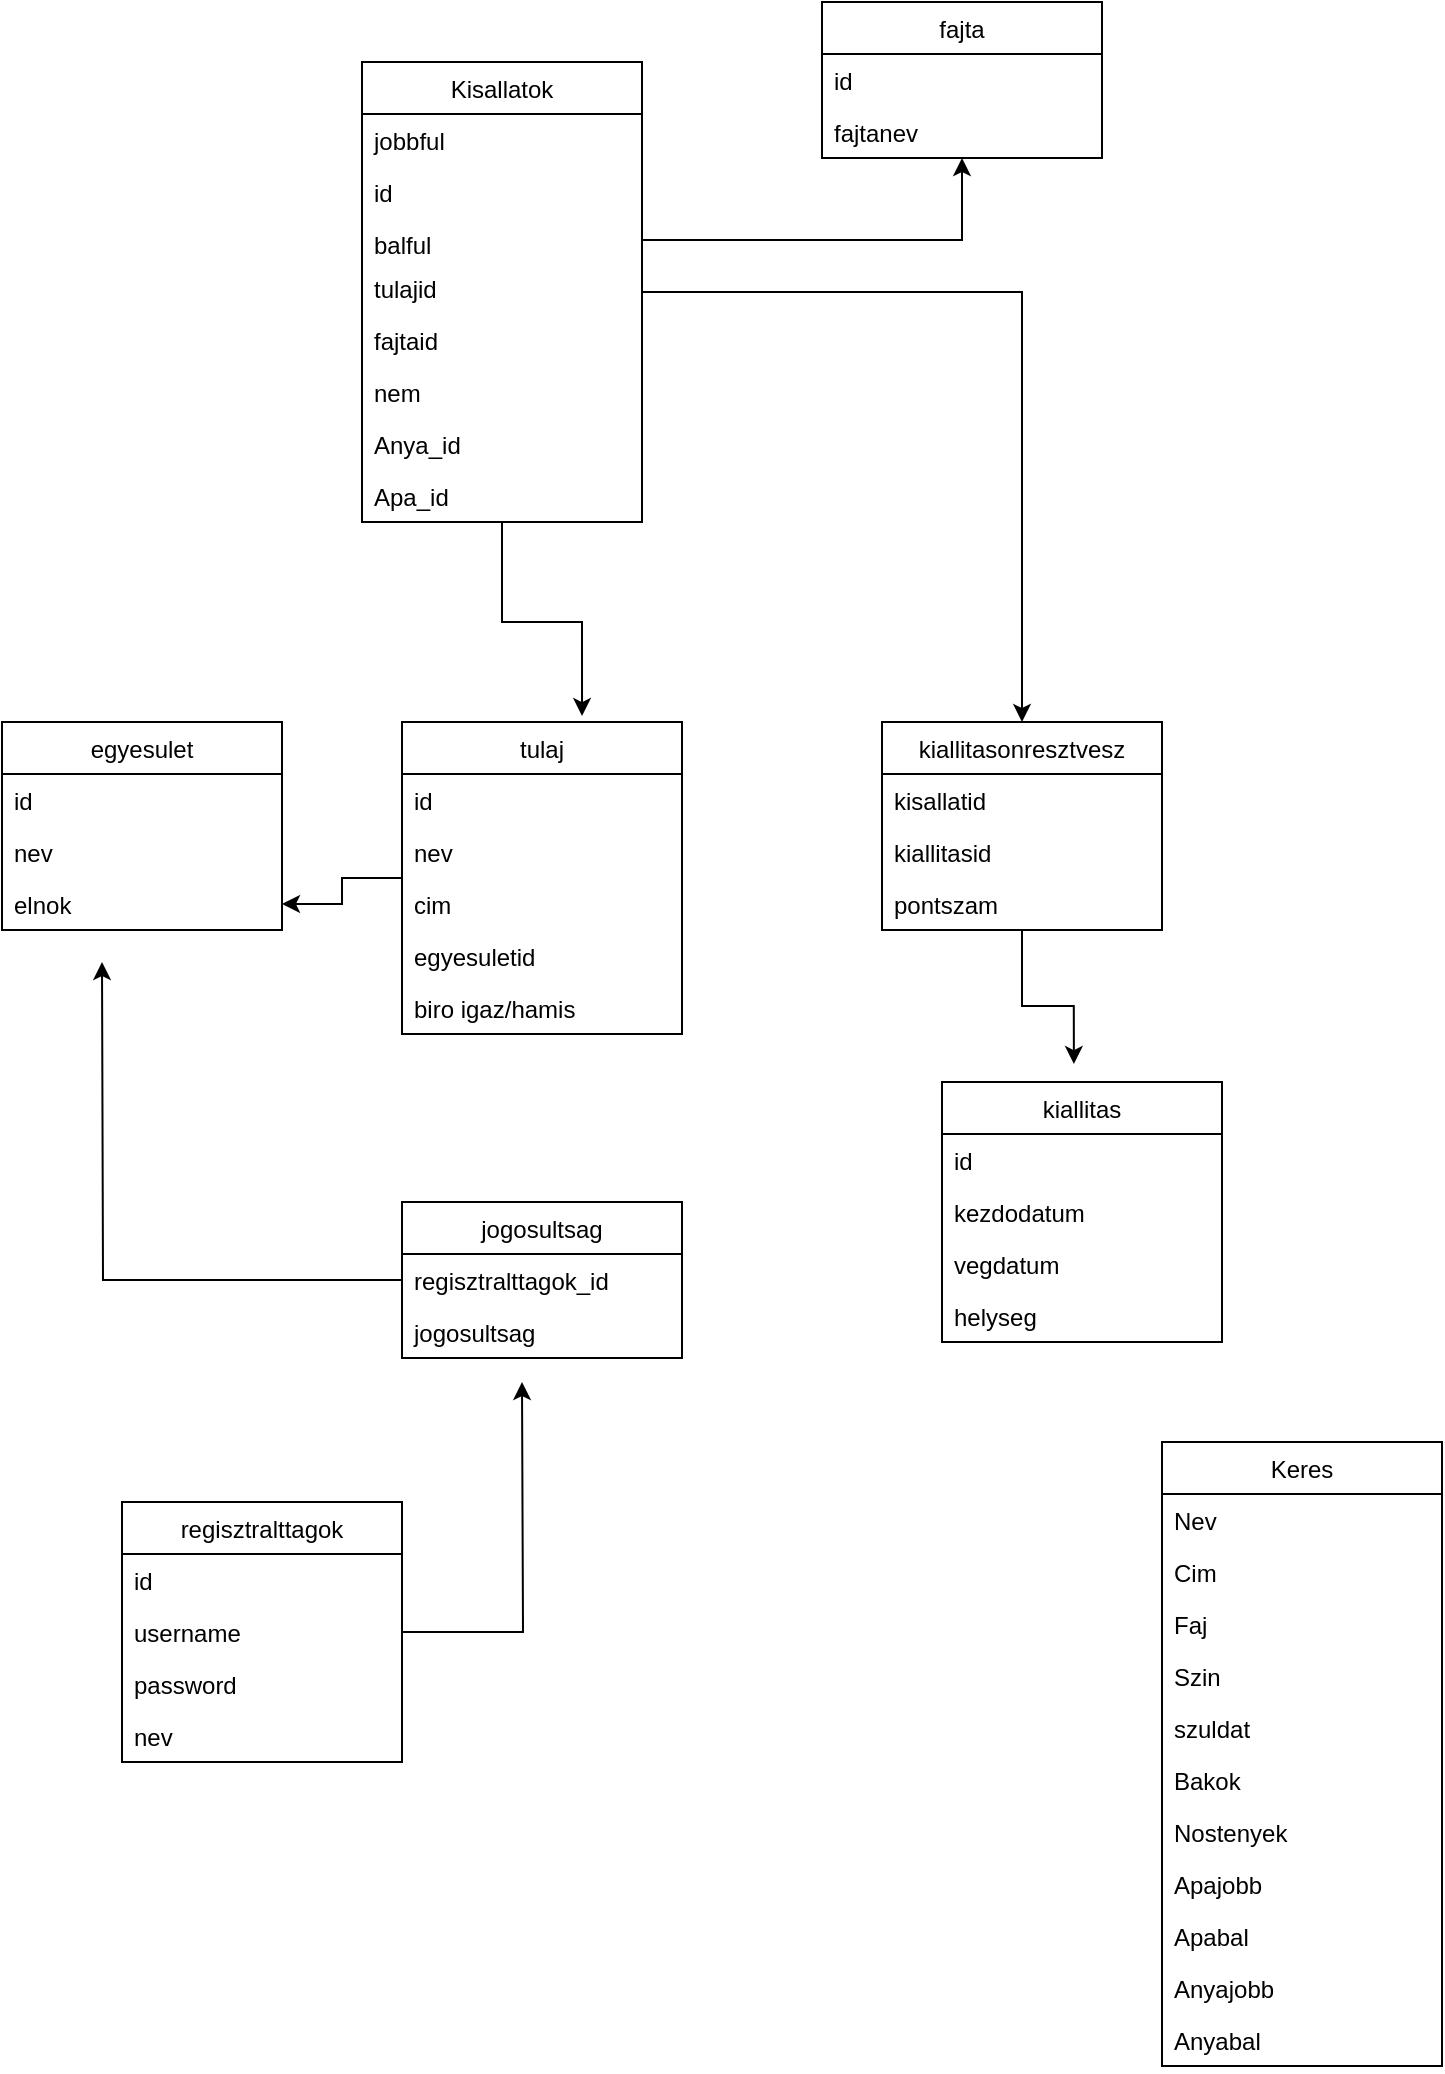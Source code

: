 <mxfile version="13.4.9" type="device"><diagram id="C5RBs43oDa-KdzZeNtuy" name="Page-1"><mxGraphModel dx="1304" dy="579" grid="1" gridSize="10" guides="1" tooltips="1" connect="1" arrows="1" fold="1" page="1" pageScale="1" pageWidth="827" pageHeight="1169" math="0" shadow="0"><root><mxCell id="WIyWlLk6GJQsqaUBKTNV-0"/><mxCell id="WIyWlLk6GJQsqaUBKTNV-1" parent="WIyWlLk6GJQsqaUBKTNV-0"/><mxCell id="KMcaSFozPxrn9E4m-PqI-54" style="edgeStyle=orthogonalEdgeStyle;rounded=0;orthogonalLoop=1;jettySize=auto;html=1;entryX=0.643;entryY=-0.019;entryDx=0;entryDy=0;entryPerimeter=0;" parent="WIyWlLk6GJQsqaUBKTNV-1" source="KMcaSFozPxrn9E4m-PqI-0" target="KMcaSFozPxrn9E4m-PqI-13" edge="1"><mxGeometry relative="1" as="geometry"/></mxCell><mxCell id="KMcaSFozPxrn9E4m-PqI-56" style="edgeStyle=orthogonalEdgeStyle;rounded=0;orthogonalLoop=1;jettySize=auto;html=1;entryX=0.5;entryY=0;entryDx=0;entryDy=0;" parent="WIyWlLk6GJQsqaUBKTNV-1" source="KMcaSFozPxrn9E4m-PqI-0" target="KMcaSFozPxrn9E4m-PqI-25" edge="1"><mxGeometry relative="1" as="geometry"/></mxCell><mxCell id="KMcaSFozPxrn9E4m-PqI-64" style="edgeStyle=orthogonalEdgeStyle;rounded=0;orthogonalLoop=1;jettySize=auto;html=1;entryX=0.471;entryY=-0.069;entryDx=0;entryDy=0;entryPerimeter=0;" parent="WIyWlLk6GJQsqaUBKTNV-1" source="KMcaSFozPxrn9E4m-PqI-25" target="KMcaSFozPxrn9E4m-PqI-20" edge="1"><mxGeometry relative="1" as="geometry"/></mxCell><mxCell id="KMcaSFozPxrn9E4m-PqI-25" value="kiallitasonresztvesz" style="swimlane;fontStyle=0;childLayout=stackLayout;horizontal=1;startSize=26;fillColor=none;horizontalStack=0;resizeParent=1;resizeParentMax=0;resizeLast=0;collapsible=1;marginBottom=0;" parent="WIyWlLk6GJQsqaUBKTNV-1" vertex="1"><mxGeometry x="480" y="380" width="140" height="104" as="geometry"/></mxCell><mxCell id="KMcaSFozPxrn9E4m-PqI-26" value="kisallatid" style="text;strokeColor=none;fillColor=none;align=left;verticalAlign=top;spacingLeft=4;spacingRight=4;overflow=hidden;rotatable=0;points=[[0,0.5],[1,0.5]];portConstraint=eastwest;" parent="KMcaSFozPxrn9E4m-PqI-25" vertex="1"><mxGeometry y="26" width="140" height="26" as="geometry"/></mxCell><mxCell id="KMcaSFozPxrn9E4m-PqI-27" value="kiallitasid" style="text;strokeColor=none;fillColor=none;align=left;verticalAlign=top;spacingLeft=4;spacingRight=4;overflow=hidden;rotatable=0;points=[[0,0.5],[1,0.5]];portConstraint=eastwest;" parent="KMcaSFozPxrn9E4m-PqI-25" vertex="1"><mxGeometry y="52" width="140" height="26" as="geometry"/></mxCell><mxCell id="KMcaSFozPxrn9E4m-PqI-28" value="pontszam" style="text;strokeColor=none;fillColor=none;align=left;verticalAlign=top;spacingLeft=4;spacingRight=4;overflow=hidden;rotatable=0;points=[[0,0.5],[1,0.5]];portConstraint=eastwest;" parent="KMcaSFozPxrn9E4m-PqI-25" vertex="1"><mxGeometry y="78" width="140" height="26" as="geometry"/></mxCell><mxCell id="KMcaSFozPxrn9E4m-PqI-57" value="" style="edgeStyle=orthogonalEdgeStyle;rounded=0;orthogonalLoop=1;jettySize=auto;html=1;" parent="WIyWlLk6GJQsqaUBKTNV-1" source="KMcaSFozPxrn9E4m-PqI-13" target="KMcaSFozPxrn9E4m-PqI-32" edge="1"><mxGeometry relative="1" as="geometry"/></mxCell><mxCell id="KMcaSFozPxrn9E4m-PqI-13" value="tulaj" style="swimlane;fontStyle=0;childLayout=stackLayout;horizontal=1;startSize=26;fillColor=none;horizontalStack=0;resizeParent=1;resizeParentMax=0;resizeLast=0;collapsible=1;marginBottom=0;" parent="WIyWlLk6GJQsqaUBKTNV-1" vertex="1"><mxGeometry x="240" y="380" width="140" height="156" as="geometry"/></mxCell><mxCell id="KMcaSFozPxrn9E4m-PqI-14" value="id" style="text;strokeColor=none;fillColor=none;align=left;verticalAlign=top;spacingLeft=4;spacingRight=4;overflow=hidden;rotatable=0;points=[[0,0.5],[1,0.5]];portConstraint=eastwest;" parent="KMcaSFozPxrn9E4m-PqI-13" vertex="1"><mxGeometry y="26" width="140" height="26" as="geometry"/></mxCell><mxCell id="KMcaSFozPxrn9E4m-PqI-15" value="nev" style="text;strokeColor=none;fillColor=none;align=left;verticalAlign=top;spacingLeft=4;spacingRight=4;overflow=hidden;rotatable=0;points=[[0,0.5],[1,0.5]];portConstraint=eastwest;" parent="KMcaSFozPxrn9E4m-PqI-13" vertex="1"><mxGeometry y="52" width="140" height="26" as="geometry"/></mxCell><mxCell id="KMcaSFozPxrn9E4m-PqI-16" value="cim" style="text;strokeColor=none;fillColor=none;align=left;verticalAlign=top;spacingLeft=4;spacingRight=4;overflow=hidden;rotatable=0;points=[[0,0.5],[1,0.5]];portConstraint=eastwest;" parent="KMcaSFozPxrn9E4m-PqI-13" vertex="1"><mxGeometry y="78" width="140" height="26" as="geometry"/></mxCell><mxCell id="KMcaSFozPxrn9E4m-PqI-17" value="egyesuletid" style="text;strokeColor=none;fillColor=none;align=left;verticalAlign=top;spacingLeft=4;spacingRight=4;overflow=hidden;rotatable=0;points=[[0,0.5],[1,0.5]];portConstraint=eastwest;" parent="KMcaSFozPxrn9E4m-PqI-13" vertex="1"><mxGeometry y="104" width="140" height="26" as="geometry"/></mxCell><mxCell id="KMcaSFozPxrn9E4m-PqI-19" value="biro igaz/hamis" style="text;strokeColor=none;fillColor=none;align=left;verticalAlign=top;spacingLeft=4;spacingRight=4;overflow=hidden;rotatable=0;points=[[0,0.5],[1,0.5]];portConstraint=eastwest;" parent="KMcaSFozPxrn9E4m-PqI-13" vertex="1"><mxGeometry y="130" width="140" height="26" as="geometry"/></mxCell><mxCell id="KMcaSFozPxrn9E4m-PqI-0" value="Kisallatok" style="swimlane;fontStyle=0;childLayout=stackLayout;horizontal=1;startSize=26;fillColor=none;horizontalStack=0;resizeParent=1;resizeParentMax=0;resizeLast=0;collapsible=1;marginBottom=0;" parent="WIyWlLk6GJQsqaUBKTNV-1" vertex="1"><mxGeometry x="220" y="50" width="140" height="230" as="geometry"/></mxCell><mxCell id="KMcaSFozPxrn9E4m-PqI-2" value="jobbful" style="text;strokeColor=none;fillColor=none;align=left;verticalAlign=top;spacingLeft=4;spacingRight=4;overflow=hidden;rotatable=0;points=[[0,0.5],[1,0.5]];portConstraint=eastwest;" parent="KMcaSFozPxrn9E4m-PqI-0" vertex="1"><mxGeometry y="26" width="140" height="26" as="geometry"/></mxCell><mxCell id="KMcaSFozPxrn9E4m-PqI-1" value="id" style="text;strokeColor=none;fillColor=none;align=left;verticalAlign=top;spacingLeft=4;spacingRight=4;overflow=hidden;rotatable=0;points=[[0,0.5],[1,0.5]];portConstraint=eastwest;" parent="KMcaSFozPxrn9E4m-PqI-0" vertex="1"><mxGeometry y="52" width="140" height="26" as="geometry"/></mxCell><mxCell id="KMcaSFozPxrn9E4m-PqI-3" value="balful" style="text;strokeColor=none;fillColor=none;align=left;verticalAlign=top;spacingLeft=4;spacingRight=4;overflow=hidden;rotatable=0;points=[[0,0.5],[1,0.5]];portConstraint=eastwest;" parent="KMcaSFozPxrn9E4m-PqI-0" vertex="1"><mxGeometry y="78" width="140" height="22" as="geometry"/></mxCell><mxCell id="KMcaSFozPxrn9E4m-PqI-6" value="tulajid" style="text;strokeColor=none;fillColor=none;align=left;verticalAlign=top;spacingLeft=4;spacingRight=4;overflow=hidden;rotatable=0;points=[[0,0.5],[1,0.5]];portConstraint=eastwest;" parent="KMcaSFozPxrn9E4m-PqI-0" vertex="1"><mxGeometry y="100" width="140" height="26" as="geometry"/></mxCell><mxCell id="KMcaSFozPxrn9E4m-PqI-8" value="fajtaid" style="text;strokeColor=none;fillColor=none;align=left;verticalAlign=top;spacingLeft=4;spacingRight=4;overflow=hidden;rotatable=0;points=[[0,0.5],[1,0.5]];portConstraint=eastwest;" parent="KMcaSFozPxrn9E4m-PqI-0" vertex="1"><mxGeometry y="126" width="140" height="26" as="geometry"/></mxCell><mxCell id="KMcaSFozPxrn9E4m-PqI-7" value="nem" style="text;strokeColor=none;fillColor=none;align=left;verticalAlign=top;spacingLeft=4;spacingRight=4;overflow=hidden;rotatable=0;points=[[0,0.5],[1,0.5]];portConstraint=eastwest;" parent="KMcaSFozPxrn9E4m-PqI-0" vertex="1"><mxGeometry y="152" width="140" height="26" as="geometry"/></mxCell><mxCell id="O8CfXLtweoeoT_u2pIq--14" value="Anya_id&#10;" style="text;strokeColor=none;fillColor=none;align=left;verticalAlign=top;spacingLeft=4;spacingRight=4;overflow=hidden;rotatable=0;points=[[0,0.5],[1,0.5]];portConstraint=eastwest;" vertex="1" parent="KMcaSFozPxrn9E4m-PqI-0"><mxGeometry y="178" width="140" height="26" as="geometry"/></mxCell><mxCell id="O8CfXLtweoeoT_u2pIq--13" value="Apa_id" style="text;strokeColor=none;fillColor=none;align=left;verticalAlign=top;spacingLeft=4;spacingRight=4;overflow=hidden;rotatable=0;points=[[0,0.5],[1,0.5]];portConstraint=eastwest;" vertex="1" parent="KMcaSFozPxrn9E4m-PqI-0"><mxGeometry y="204" width="140" height="26" as="geometry"/></mxCell><mxCell id="KMcaSFozPxrn9E4m-PqI-9" value="fajta" style="swimlane;fontStyle=0;childLayout=stackLayout;horizontal=1;startSize=26;fillColor=none;horizontalStack=0;resizeParent=1;resizeParentMax=0;resizeLast=0;collapsible=1;marginBottom=0;" parent="WIyWlLk6GJQsqaUBKTNV-1" vertex="1"><mxGeometry x="450" y="20" width="140" height="78" as="geometry"/></mxCell><mxCell id="KMcaSFozPxrn9E4m-PqI-10" value="id" style="text;strokeColor=none;fillColor=none;align=left;verticalAlign=top;spacingLeft=4;spacingRight=4;overflow=hidden;rotatable=0;points=[[0,0.5],[1,0.5]];portConstraint=eastwest;" parent="KMcaSFozPxrn9E4m-PqI-9" vertex="1"><mxGeometry y="26" width="140" height="26" as="geometry"/></mxCell><mxCell id="KMcaSFozPxrn9E4m-PqI-11" value="fajtanev" style="text;strokeColor=none;fillColor=none;align=left;verticalAlign=top;spacingLeft=4;spacingRight=4;overflow=hidden;rotatable=0;points=[[0,0.5],[1,0.5]];portConstraint=eastwest;" parent="KMcaSFozPxrn9E4m-PqI-9" vertex="1"><mxGeometry y="52" width="140" height="26" as="geometry"/></mxCell><mxCell id="KMcaSFozPxrn9E4m-PqI-20" value="kiallitas" style="swimlane;fontStyle=0;childLayout=stackLayout;horizontal=1;startSize=26;fillColor=none;horizontalStack=0;resizeParent=1;resizeParentMax=0;resizeLast=0;collapsible=1;marginBottom=0;" parent="WIyWlLk6GJQsqaUBKTNV-1" vertex="1"><mxGeometry x="510" y="560" width="140" height="130" as="geometry"/></mxCell><mxCell id="KMcaSFozPxrn9E4m-PqI-21" value="id" style="text;strokeColor=none;fillColor=none;align=left;verticalAlign=top;spacingLeft=4;spacingRight=4;overflow=hidden;rotatable=0;points=[[0,0.5],[1,0.5]];portConstraint=eastwest;" parent="KMcaSFozPxrn9E4m-PqI-20" vertex="1"><mxGeometry y="26" width="140" height="26" as="geometry"/></mxCell><mxCell id="KMcaSFozPxrn9E4m-PqI-22" value="kezdodatum" style="text;strokeColor=none;fillColor=none;align=left;verticalAlign=top;spacingLeft=4;spacingRight=4;overflow=hidden;rotatable=0;points=[[0,0.5],[1,0.5]];portConstraint=eastwest;" parent="KMcaSFozPxrn9E4m-PqI-20" vertex="1"><mxGeometry y="52" width="140" height="26" as="geometry"/></mxCell><mxCell id="KMcaSFozPxrn9E4m-PqI-23" value="vegdatum" style="text;strokeColor=none;fillColor=none;align=left;verticalAlign=top;spacingLeft=4;spacingRight=4;overflow=hidden;rotatable=0;points=[[0,0.5],[1,0.5]];portConstraint=eastwest;" parent="KMcaSFozPxrn9E4m-PqI-20" vertex="1"><mxGeometry y="78" width="140" height="26" as="geometry"/></mxCell><mxCell id="KMcaSFozPxrn9E4m-PqI-24" value="helyseg" style="text;strokeColor=none;fillColor=none;align=left;verticalAlign=top;spacingLeft=4;spacingRight=4;overflow=hidden;rotatable=0;points=[[0,0.5],[1,0.5]];portConstraint=eastwest;" parent="KMcaSFozPxrn9E4m-PqI-20" vertex="1"><mxGeometry y="104" width="140" height="26" as="geometry"/></mxCell><mxCell id="KMcaSFozPxrn9E4m-PqI-29" value="egyesulet" style="swimlane;fontStyle=0;childLayout=stackLayout;horizontal=1;startSize=26;fillColor=none;horizontalStack=0;resizeParent=1;resizeParentMax=0;resizeLast=0;collapsible=1;marginBottom=0;" parent="WIyWlLk6GJQsqaUBKTNV-1" vertex="1"><mxGeometry x="40" y="380" width="140" height="104" as="geometry"/></mxCell><mxCell id="KMcaSFozPxrn9E4m-PqI-30" value="id" style="text;strokeColor=none;fillColor=none;align=left;verticalAlign=top;spacingLeft=4;spacingRight=4;overflow=hidden;rotatable=0;points=[[0,0.5],[1,0.5]];portConstraint=eastwest;" parent="KMcaSFozPxrn9E4m-PqI-29" vertex="1"><mxGeometry y="26" width="140" height="26" as="geometry"/></mxCell><mxCell id="KMcaSFozPxrn9E4m-PqI-31" value="nev" style="text;strokeColor=none;fillColor=none;align=left;verticalAlign=top;spacingLeft=4;spacingRight=4;overflow=hidden;rotatable=0;points=[[0,0.5],[1,0.5]];portConstraint=eastwest;" parent="KMcaSFozPxrn9E4m-PqI-29" vertex="1"><mxGeometry y="52" width="140" height="26" as="geometry"/></mxCell><mxCell id="KMcaSFozPxrn9E4m-PqI-32" value="elnok" style="text;strokeColor=none;fillColor=none;align=left;verticalAlign=top;spacingLeft=4;spacingRight=4;overflow=hidden;rotatable=0;points=[[0,0.5],[1,0.5]];portConstraint=eastwest;" parent="KMcaSFozPxrn9E4m-PqI-29" vertex="1"><mxGeometry y="78" width="140" height="26" as="geometry"/></mxCell><mxCell id="KMcaSFozPxrn9E4m-PqI-55" style="edgeStyle=orthogonalEdgeStyle;rounded=0;orthogonalLoop=1;jettySize=auto;html=1;" parent="WIyWlLk6GJQsqaUBKTNV-1" source="KMcaSFozPxrn9E4m-PqI-3" target="KMcaSFozPxrn9E4m-PqI-9" edge="1"><mxGeometry relative="1" as="geometry"/></mxCell><mxCell id="vH4UOpfqrA78J8z1p0rD-0" value="jogosultsag" style="swimlane;fontStyle=0;childLayout=stackLayout;horizontal=1;startSize=26;fillColor=none;horizontalStack=0;resizeParent=1;resizeParentMax=0;resizeLast=0;collapsible=1;marginBottom=0;" parent="WIyWlLk6GJQsqaUBKTNV-1" vertex="1"><mxGeometry x="240" y="620" width="140" height="78" as="geometry"/></mxCell><mxCell id="vH4UOpfqrA78J8z1p0rD-1" value="regisztralttagok_id" style="text;strokeColor=none;fillColor=none;align=left;verticalAlign=top;spacingLeft=4;spacingRight=4;overflow=hidden;rotatable=0;points=[[0,0.5],[1,0.5]];portConstraint=eastwest;" parent="vH4UOpfqrA78J8z1p0rD-0" vertex="1"><mxGeometry y="26" width="140" height="26" as="geometry"/></mxCell><mxCell id="vH4UOpfqrA78J8z1p0rD-2" value="jogosultsag" style="text;strokeColor=none;fillColor=none;align=left;verticalAlign=top;spacingLeft=4;spacingRight=4;overflow=hidden;rotatable=0;points=[[0,0.5],[1,0.5]];portConstraint=eastwest;" parent="vH4UOpfqrA78J8z1p0rD-0" vertex="1"><mxGeometry y="52" width="140" height="26" as="geometry"/></mxCell><mxCell id="vH4UOpfqrA78J8z1p0rD-4" style="edgeStyle=orthogonalEdgeStyle;rounded=0;orthogonalLoop=1;jettySize=auto;html=1;" parent="WIyWlLk6GJQsqaUBKTNV-1" source="KMcaSFozPxrn9E4m-PqI-38" edge="1"><mxGeometry relative="1" as="geometry"><mxPoint x="300" y="710" as="targetPoint"/></mxGeometry></mxCell><mxCell id="O8CfXLtweoeoT_u2pIq--0" style="edgeStyle=orthogonalEdgeStyle;rounded=0;orthogonalLoop=1;jettySize=auto;html=1;" edge="1" parent="WIyWlLk6GJQsqaUBKTNV-1" source="vH4UOpfqrA78J8z1p0rD-1"><mxGeometry relative="1" as="geometry"><mxPoint x="90" y="500" as="targetPoint"/></mxGeometry></mxCell><mxCell id="KMcaSFozPxrn9E4m-PqI-37" value="regisztralttagok" style="swimlane;fontStyle=0;childLayout=stackLayout;horizontal=1;startSize=26;fillColor=none;horizontalStack=0;resizeParent=1;resizeParentMax=0;resizeLast=0;collapsible=1;marginBottom=0;" parent="WIyWlLk6GJQsqaUBKTNV-1" vertex="1"><mxGeometry x="100" y="770" width="140" height="130" as="geometry"/></mxCell><mxCell id="KMcaSFozPxrn9E4m-PqI-41" value="id" style="text;strokeColor=none;fillColor=none;align=left;verticalAlign=top;spacingLeft=4;spacingRight=4;overflow=hidden;rotatable=0;points=[[0,0.5],[1,0.5]];portConstraint=eastwest;" parent="KMcaSFozPxrn9E4m-PqI-37" vertex="1"><mxGeometry y="26" width="140" height="26" as="geometry"/></mxCell><mxCell id="KMcaSFozPxrn9E4m-PqI-38" value="username" style="text;strokeColor=none;fillColor=none;align=left;verticalAlign=top;spacingLeft=4;spacingRight=4;overflow=hidden;rotatable=0;points=[[0,0.5],[1,0.5]];portConstraint=eastwest;" parent="KMcaSFozPxrn9E4m-PqI-37" vertex="1"><mxGeometry y="52" width="140" height="26" as="geometry"/></mxCell><mxCell id="KMcaSFozPxrn9E4m-PqI-39" value="password" style="text;strokeColor=none;fillColor=none;align=left;verticalAlign=top;spacingLeft=4;spacingRight=4;overflow=hidden;rotatable=0;points=[[0,0.5],[1,0.5]];portConstraint=eastwest;" parent="KMcaSFozPxrn9E4m-PqI-37" vertex="1"><mxGeometry y="78" width="140" height="26" as="geometry"/></mxCell><mxCell id="KMcaSFozPxrn9E4m-PqI-40" value="nev" style="text;strokeColor=none;fillColor=none;align=left;verticalAlign=top;spacingLeft=4;spacingRight=4;overflow=hidden;rotatable=0;points=[[0,0.5],[1,0.5]];portConstraint=eastwest;" parent="KMcaSFozPxrn9E4m-PqI-37" vertex="1"><mxGeometry y="104" width="140" height="26" as="geometry"/></mxCell><mxCell id="O8CfXLtweoeoT_u2pIq--1" value="Keres" style="swimlane;fontStyle=0;childLayout=stackLayout;horizontal=1;startSize=26;fillColor=none;horizontalStack=0;resizeParent=1;resizeParentMax=0;resizeLast=0;collapsible=1;marginBottom=0;" vertex="1" parent="WIyWlLk6GJQsqaUBKTNV-1"><mxGeometry x="620" y="740" width="140" height="312" as="geometry"/></mxCell><mxCell id="O8CfXLtweoeoT_u2pIq--2" value="Nev" style="text;strokeColor=none;fillColor=none;align=left;verticalAlign=top;spacingLeft=4;spacingRight=4;overflow=hidden;rotatable=0;points=[[0,0.5],[1,0.5]];portConstraint=eastwest;" vertex="1" parent="O8CfXLtweoeoT_u2pIq--1"><mxGeometry y="26" width="140" height="26" as="geometry"/></mxCell><mxCell id="O8CfXLtweoeoT_u2pIq--3" value="Cim" style="text;strokeColor=none;fillColor=none;align=left;verticalAlign=top;spacingLeft=4;spacingRight=4;overflow=hidden;rotatable=0;points=[[0,0.5],[1,0.5]];portConstraint=eastwest;" vertex="1" parent="O8CfXLtweoeoT_u2pIq--1"><mxGeometry y="52" width="140" height="26" as="geometry"/></mxCell><mxCell id="O8CfXLtweoeoT_u2pIq--4" value="Faj" style="text;strokeColor=none;fillColor=none;align=left;verticalAlign=top;spacingLeft=4;spacingRight=4;overflow=hidden;rotatable=0;points=[[0,0.5],[1,0.5]];portConstraint=eastwest;" vertex="1" parent="O8CfXLtweoeoT_u2pIq--1"><mxGeometry y="78" width="140" height="26" as="geometry"/></mxCell><mxCell id="O8CfXLtweoeoT_u2pIq--6" value="Szin" style="text;strokeColor=none;fillColor=none;align=left;verticalAlign=top;spacingLeft=4;spacingRight=4;overflow=hidden;rotatable=0;points=[[0,0.5],[1,0.5]];portConstraint=eastwest;" vertex="1" parent="O8CfXLtweoeoT_u2pIq--1"><mxGeometry y="104" width="140" height="26" as="geometry"/></mxCell><mxCell id="O8CfXLtweoeoT_u2pIq--7" value="szuldat" style="text;strokeColor=none;fillColor=none;align=left;verticalAlign=top;spacingLeft=4;spacingRight=4;overflow=hidden;rotatable=0;points=[[0,0.5],[1,0.5]];portConstraint=eastwest;" vertex="1" parent="O8CfXLtweoeoT_u2pIq--1"><mxGeometry y="130" width="140" height="26" as="geometry"/></mxCell><mxCell id="O8CfXLtweoeoT_u2pIq--8" value="Bakok" style="text;strokeColor=none;fillColor=none;align=left;verticalAlign=top;spacingLeft=4;spacingRight=4;overflow=hidden;rotatable=0;points=[[0,0.5],[1,0.5]];portConstraint=eastwest;" vertex="1" parent="O8CfXLtweoeoT_u2pIq--1"><mxGeometry y="156" width="140" height="26" as="geometry"/></mxCell><mxCell id="O8CfXLtweoeoT_u2pIq--5" value="Nostenyek" style="text;strokeColor=none;fillColor=none;align=left;verticalAlign=top;spacingLeft=4;spacingRight=4;overflow=hidden;rotatable=0;points=[[0,0.5],[1,0.5]];portConstraint=eastwest;" vertex="1" parent="O8CfXLtweoeoT_u2pIq--1"><mxGeometry y="182" width="140" height="26" as="geometry"/></mxCell><mxCell id="O8CfXLtweoeoT_u2pIq--10" value="Apajobb" style="text;strokeColor=none;fillColor=none;align=left;verticalAlign=top;spacingLeft=4;spacingRight=4;overflow=hidden;rotatable=0;points=[[0,0.5],[1,0.5]];portConstraint=eastwest;" vertex="1" parent="O8CfXLtweoeoT_u2pIq--1"><mxGeometry y="208" width="140" height="26" as="geometry"/></mxCell><mxCell id="O8CfXLtweoeoT_u2pIq--11" value="Apabal" style="text;strokeColor=none;fillColor=none;align=left;verticalAlign=top;spacingLeft=4;spacingRight=4;overflow=hidden;rotatable=0;points=[[0,0.5],[1,0.5]];portConstraint=eastwest;" vertex="1" parent="O8CfXLtweoeoT_u2pIq--1"><mxGeometry y="234" width="140" height="26" as="geometry"/></mxCell><mxCell id="O8CfXLtweoeoT_u2pIq--12" value="Anyajobb" style="text;strokeColor=none;fillColor=none;align=left;verticalAlign=top;spacingLeft=4;spacingRight=4;overflow=hidden;rotatable=0;points=[[0,0.5],[1,0.5]];portConstraint=eastwest;" vertex="1" parent="O8CfXLtweoeoT_u2pIq--1"><mxGeometry y="260" width="140" height="26" as="geometry"/></mxCell><mxCell id="O8CfXLtweoeoT_u2pIq--9" value="Anyabal" style="text;strokeColor=none;fillColor=none;align=left;verticalAlign=top;spacingLeft=4;spacingRight=4;overflow=hidden;rotatable=0;points=[[0,0.5],[1,0.5]];portConstraint=eastwest;" vertex="1" parent="O8CfXLtweoeoT_u2pIq--1"><mxGeometry y="286" width="140" height="26" as="geometry"/></mxCell></root></mxGraphModel></diagram></mxfile>